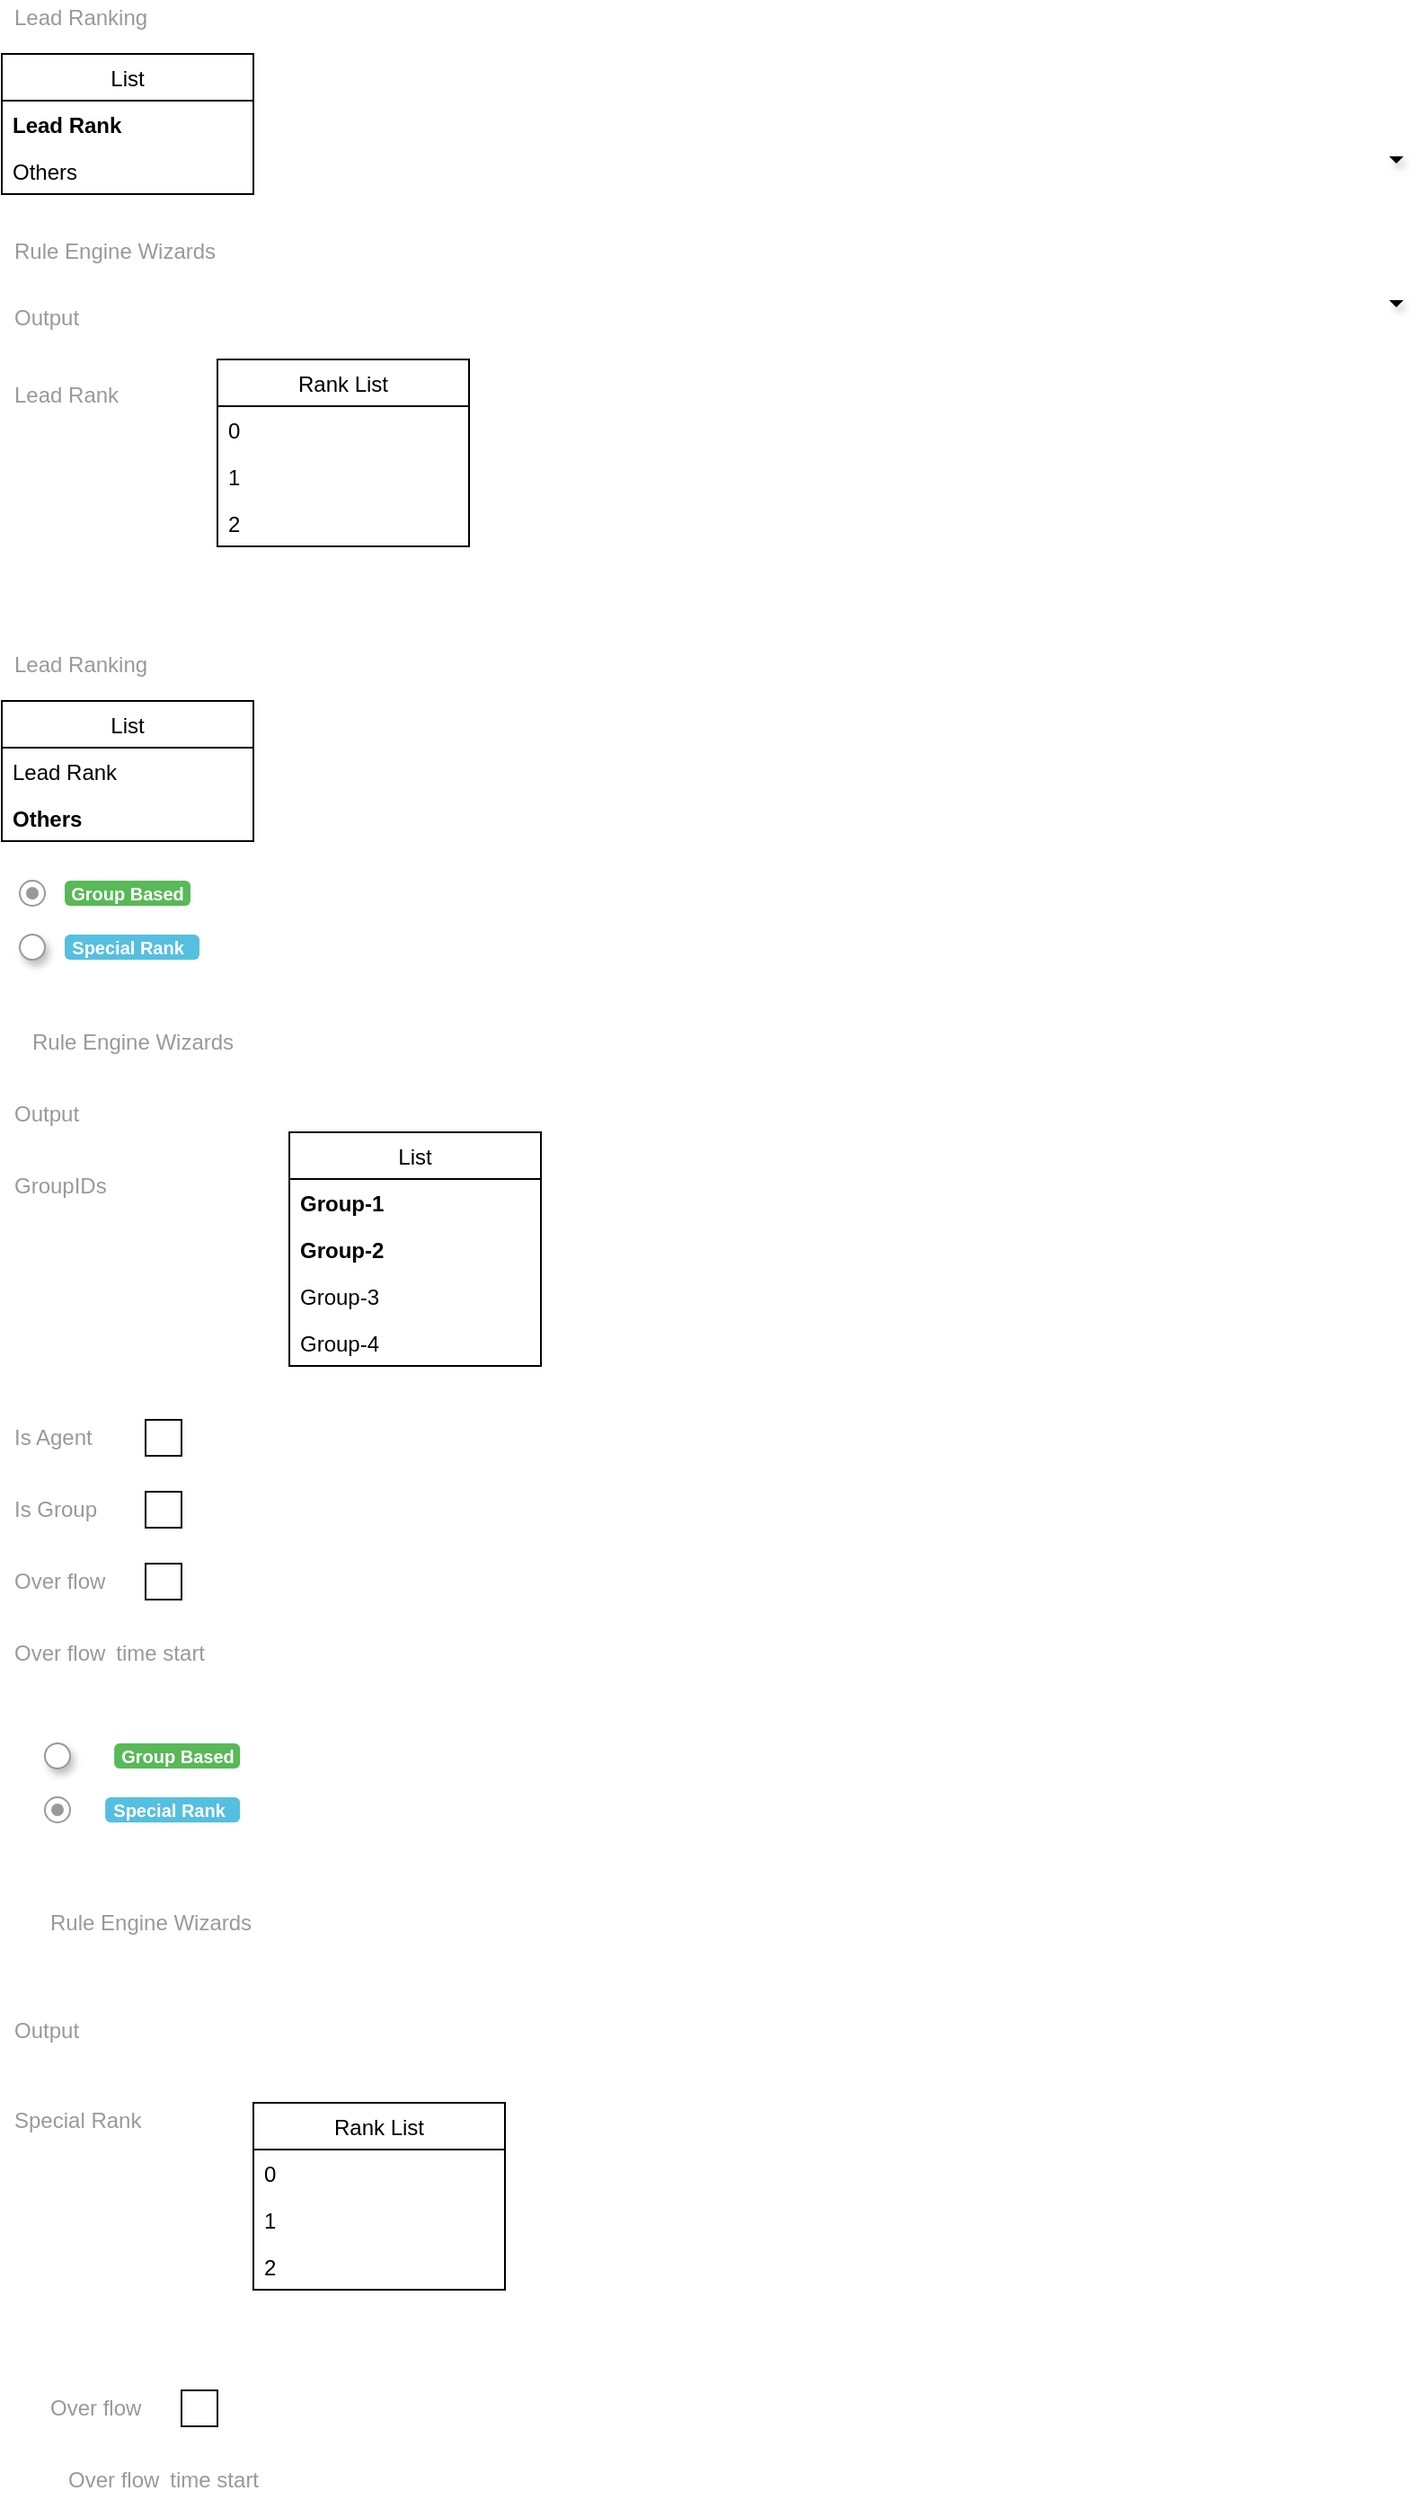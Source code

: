 <mxfile version="18.0.1" type="device"><diagram name="Page-1" id="c9db0220-8083-56f3-ca83-edcdcd058819"><mxGraphModel dx="1108" dy="553" grid="1" gridSize="10" guides="1" tooltips="1" connect="1" arrows="1" fold="1" page="1" pageScale="1.5" pageWidth="826" pageHeight="1169" background="none" math="0" shadow="0"><root><mxCell id="0" style=";html=1;"/><mxCell id="1" style=";html=1;" parent="0"/><mxCell id="3d76a8aef4d5c911-17" value="Lead Ranking&amp;nbsp;" style="html=1;shadow=0;dashed=0;shape=mxgraph.bootstrap.rect;strokeColor=none;fillColor=none;fontColor=#999999;align=left;spacingLeft=5;whiteSpace=wrap;rounded=0;" parent="1" vertex="1"><mxGeometry x="40" y="130" width="200" height="20" as="geometry"/></mxCell><mxCell id="3d76a8aef4d5c911-22" value="" style="shape=triangle;strokeColor=none;fillColor=#000000;direction=south;rounded=0;shadow=1;fontSize=12;fontColor=#000000;align=center;html=1;" parent="1" vertex="1"><mxGeometry x="812" y="217" width="8" height="4" as="geometry"/></mxCell><mxCell id="3d76a8aef4d5c911-26" value="" style="shape=triangle;strokeColor=none;fillColor=#000000;direction=south;rounded=0;shadow=1;fontSize=12;fontColor=#000000;align=center;html=1;" parent="1" vertex="1"><mxGeometry x="812" y="297" width="8" height="4" as="geometry"/></mxCell><mxCell id="3d76a8aef4d5c911-42" value="Group Based" style="html=1;shadow=0;dashed=0;shape=mxgraph.bootstrap.rrect;align=center;rSize=3;strokeColor=none;fillColor=#58B957;fontColor=#ffffff;fontStyle=1;fontSize=10;whiteSpace=wrap;rounded=0;" parent="1" vertex="1"><mxGeometry x="75" y="620" width="70" height="14" as="geometry"/></mxCell><mxCell id="3d76a8aef4d5c911-43" value="" style="html=1;shadow=0;dashed=0;shape=mxgraph.bootstrap.radioButton;strokeColor=#999999;fillColor=#ffffff;rounded=0;fontSize=12;fontColor=#000000;align=center;" parent="1" vertex="1"><mxGeometry x="50" y="620" width="14" height="14" as="geometry"/></mxCell><mxCell id="3d76a8aef4d5c911-44" value="Special Rank&lt;span style=&quot;white-space: pre;&quot;&gt;&#9;&lt;/span&gt;" style="html=1;shadow=0;dashed=0;shape=mxgraph.bootstrap.rrect;align=center;rSize=3;strokeColor=none;fillColor=#55BFE0;fontColor=#ffffff;fontStyle=1;fontSize=10;whiteSpace=wrap;rounded=0;" parent="1" vertex="1"><mxGeometry x="75" y="650" width="75" height="14" as="geometry"/></mxCell><mxCell id="cw_wsKhQMXyUw6eByCzj-1" value="List" style="swimlane;fontStyle=0;childLayout=stackLayout;horizontal=1;startSize=26;fillColor=none;horizontalStack=0;resizeParent=1;resizeParentMax=0;resizeLast=0;collapsible=1;marginBottom=0;" vertex="1" parent="1"><mxGeometry x="40" y="160" width="140" height="78" as="geometry"/></mxCell><mxCell id="cw_wsKhQMXyUw6eByCzj-2" value="Lead Rank    " style="text;strokeColor=none;fillColor=none;align=left;verticalAlign=top;spacingLeft=4;spacingRight=4;overflow=hidden;rotatable=0;points=[[0,0.5],[1,0.5]];portConstraint=eastwest;fontStyle=1" vertex="1" parent="cw_wsKhQMXyUw6eByCzj-1"><mxGeometry y="26" width="140" height="26" as="geometry"/></mxCell><mxCell id="cw_wsKhQMXyUw6eByCzj-3" value="Others    " style="text;strokeColor=none;fillColor=none;align=left;verticalAlign=top;spacingLeft=4;spacingRight=4;overflow=hidden;rotatable=0;points=[[0,0.5],[1,0.5]];portConstraint=eastwest;" vertex="1" parent="cw_wsKhQMXyUw6eByCzj-1"><mxGeometry y="52" width="140" height="26" as="geometry"/></mxCell><mxCell id="cw_wsKhQMXyUw6eByCzj-5" value="Rule Engine Wizards" style="html=1;shadow=0;dashed=0;shape=mxgraph.bootstrap.rect;strokeColor=none;fillColor=none;fontColor=#999999;align=left;spacingLeft=5;whiteSpace=wrap;rounded=0;" vertex="1" parent="1"><mxGeometry x="40" y="260" width="200" height="20" as="geometry"/></mxCell><mxCell id="cw_wsKhQMXyUw6eByCzj-6" value="Output" style="html=1;shadow=0;dashed=0;shape=mxgraph.bootstrap.rect;strokeColor=none;fillColor=none;fontColor=#999999;align=left;spacingLeft=5;whiteSpace=wrap;rounded=0;" vertex="1" parent="1"><mxGeometry x="40" y="297" width="200" height="20" as="geometry"/></mxCell><mxCell id="cw_wsKhQMXyUw6eByCzj-7" value="Lead Rank&lt;span style=&quot;white-space: pre;&quot;&gt;&#9;&lt;/span&gt;" style="html=1;shadow=0;dashed=0;shape=mxgraph.bootstrap.rect;strokeColor=none;fillColor=none;fontColor=#999999;align=left;spacingLeft=5;whiteSpace=wrap;rounded=0;" vertex="1" parent="1"><mxGeometry x="40" y="340" width="100" height="20" as="geometry"/></mxCell><mxCell id="cw_wsKhQMXyUw6eByCzj-8" value="Rank List" style="swimlane;fontStyle=0;childLayout=stackLayout;horizontal=1;startSize=26;fillColor=none;horizontalStack=0;resizeParent=1;resizeParentMax=0;resizeLast=0;collapsible=1;marginBottom=0;" vertex="1" parent="1"><mxGeometry x="160" y="330" width="140" height="104" as="geometry"><mxRectangle x="160" y="330" width="80" height="26" as="alternateBounds"/></mxGeometry></mxCell><mxCell id="cw_wsKhQMXyUw6eByCzj-9" value="0" style="text;strokeColor=none;fillColor=none;align=left;verticalAlign=top;spacingLeft=4;spacingRight=4;overflow=hidden;rotatable=0;points=[[0,0.5],[1,0.5]];portConstraint=eastwest;" vertex="1" parent="cw_wsKhQMXyUw6eByCzj-8"><mxGeometry y="26" width="140" height="26" as="geometry"/></mxCell><mxCell id="cw_wsKhQMXyUw6eByCzj-10" value="1" style="text;strokeColor=none;fillColor=none;align=left;verticalAlign=top;spacingLeft=4;spacingRight=4;overflow=hidden;rotatable=0;points=[[0,0.5],[1,0.5]];portConstraint=eastwest;" vertex="1" parent="cw_wsKhQMXyUw6eByCzj-8"><mxGeometry y="52" width="140" height="26" as="geometry"/></mxCell><mxCell id="cw_wsKhQMXyUw6eByCzj-11" value="2    " style="text;strokeColor=none;fillColor=none;align=left;verticalAlign=top;spacingLeft=4;spacingRight=4;overflow=hidden;rotatable=0;points=[[0,0.5],[1,0.5]];portConstraint=eastwest;" vertex="1" parent="cw_wsKhQMXyUw6eByCzj-8"><mxGeometry y="78" width="140" height="26" as="geometry"/></mxCell><mxCell id="cw_wsKhQMXyUw6eByCzj-12" value="Lead Ranking&amp;nbsp;" style="html=1;shadow=0;dashed=0;shape=mxgraph.bootstrap.rect;strokeColor=none;fillColor=none;fontColor=#999999;align=left;spacingLeft=5;whiteSpace=wrap;rounded=0;" vertex="1" parent="1"><mxGeometry x="40" y="490" width="200" height="20" as="geometry"/></mxCell><mxCell id="cw_wsKhQMXyUw6eByCzj-13" value="List" style="swimlane;fontStyle=0;childLayout=stackLayout;horizontal=1;startSize=26;fillColor=none;horizontalStack=0;resizeParent=1;resizeParentMax=0;resizeLast=0;collapsible=1;marginBottom=0;" vertex="1" parent="1"><mxGeometry x="40" y="520" width="140" height="78" as="geometry"/></mxCell><mxCell id="cw_wsKhQMXyUw6eByCzj-14" value="Lead Rank    " style="text;strokeColor=none;fillColor=none;align=left;verticalAlign=top;spacingLeft=4;spacingRight=4;overflow=hidden;rotatable=0;points=[[0,0.5],[1,0.5]];portConstraint=eastwest;fontStyle=0" vertex="1" parent="cw_wsKhQMXyUw6eByCzj-13"><mxGeometry y="26" width="140" height="26" as="geometry"/></mxCell><mxCell id="cw_wsKhQMXyUw6eByCzj-15" value="Others    " style="text;strokeColor=none;fillColor=none;align=left;verticalAlign=top;spacingLeft=4;spacingRight=4;overflow=hidden;rotatable=0;points=[[0,0.5],[1,0.5]];portConstraint=eastwest;fontStyle=1" vertex="1" parent="cw_wsKhQMXyUw6eByCzj-13"><mxGeometry y="52" width="140" height="26" as="geometry"/></mxCell><mxCell id="cw_wsKhQMXyUw6eByCzj-17" value="Rule Engine Wizards" style="html=1;shadow=0;dashed=0;shape=mxgraph.bootstrap.rect;strokeColor=none;fillColor=none;fontColor=#999999;align=left;spacingLeft=5;whiteSpace=wrap;rounded=0;" vertex="1" parent="1"><mxGeometry x="50" y="700" width="200" height="20" as="geometry"/></mxCell><mxCell id="cw_wsKhQMXyUw6eByCzj-18" value="Output" style="html=1;shadow=0;dashed=0;shape=mxgraph.bootstrap.rect;strokeColor=none;fillColor=none;fontColor=#999999;align=left;spacingLeft=5;whiteSpace=wrap;rounded=0;" vertex="1" parent="1"><mxGeometry x="40" y="740" width="200" height="20" as="geometry"/></mxCell><mxCell id="cw_wsKhQMXyUw6eByCzj-19" value="GroupIDs&lt;span style=&quot;white-space: pre;&quot;&gt;&#9;&lt;/span&gt;" style="html=1;shadow=0;dashed=0;shape=mxgraph.bootstrap.rect;strokeColor=none;fillColor=none;fontColor=#999999;align=left;spacingLeft=5;whiteSpace=wrap;rounded=0;" vertex="1" parent="1"><mxGeometry x="40" y="780" width="100" height="20" as="geometry"/></mxCell><mxCell id="cw_wsKhQMXyUw6eByCzj-22" value="List" style="swimlane;fontStyle=0;childLayout=stackLayout;horizontal=1;startSize=26;fillColor=none;horizontalStack=0;resizeParent=1;resizeParentMax=0;resizeLast=0;collapsible=1;marginBottom=0;" vertex="1" parent="1"><mxGeometry x="200" y="760" width="140" height="130" as="geometry"/></mxCell><mxCell id="cw_wsKhQMXyUw6eByCzj-23" value="Group-1" style="text;strokeColor=none;fillColor=none;align=left;verticalAlign=top;spacingLeft=4;spacingRight=4;overflow=hidden;rotatable=0;points=[[0,0.5],[1,0.5]];portConstraint=eastwest;fontStyle=1" vertex="1" parent="cw_wsKhQMXyUw6eByCzj-22"><mxGeometry y="26" width="140" height="26" as="geometry"/></mxCell><mxCell id="cw_wsKhQMXyUw6eByCzj-24" value="Group-2" style="text;strokeColor=none;fillColor=none;align=left;verticalAlign=top;spacingLeft=4;spacingRight=4;overflow=hidden;rotatable=0;points=[[0,0.5],[1,0.5]];portConstraint=eastwest;fontStyle=1" vertex="1" parent="cw_wsKhQMXyUw6eByCzj-22"><mxGeometry y="52" width="140" height="26" as="geometry"/></mxCell><mxCell id="cw_wsKhQMXyUw6eByCzj-25" value="Group-3" style="text;strokeColor=none;fillColor=none;align=left;verticalAlign=top;spacingLeft=4;spacingRight=4;overflow=hidden;rotatable=0;points=[[0,0.5],[1,0.5]];portConstraint=eastwest;fontStyle=0" vertex="1" parent="cw_wsKhQMXyUw6eByCzj-22"><mxGeometry y="78" width="140" height="26" as="geometry"/></mxCell><mxCell id="cw_wsKhQMXyUw6eByCzj-26" value="Group-4" style="text;strokeColor=none;fillColor=none;align=left;verticalAlign=top;spacingLeft=4;spacingRight=4;overflow=hidden;rotatable=0;points=[[0,0.5],[1,0.5]];portConstraint=eastwest;fontStyle=0" vertex="1" parent="cw_wsKhQMXyUw6eByCzj-22"><mxGeometry y="104" width="140" height="26" as="geometry"/></mxCell><mxCell id="cw_wsKhQMXyUw6eByCzj-27" value="Is Agent&lt;span style=&quot;white-space: pre;&quot;&gt;&#9;&lt;/span&gt;" style="html=1;shadow=0;dashed=0;shape=mxgraph.bootstrap.rect;strokeColor=none;fillColor=none;fontColor=#999999;align=left;spacingLeft=5;whiteSpace=wrap;rounded=0;" vertex="1" parent="1"><mxGeometry x="40" y="920" width="100" height="20" as="geometry"/></mxCell><mxCell id="cw_wsKhQMXyUw6eByCzj-28" value="" style="whiteSpace=wrap;html=1;aspect=fixed;" vertex="1" parent="1"><mxGeometry x="120" y="920" width="20" height="20" as="geometry"/></mxCell><mxCell id="cw_wsKhQMXyUw6eByCzj-29" value="Is Group&lt;span style=&quot;white-space: pre;&quot;&gt;&#9;&lt;/span&gt;" style="html=1;shadow=0;dashed=0;shape=mxgraph.bootstrap.rect;strokeColor=none;fillColor=none;fontColor=#999999;align=left;spacingLeft=5;whiteSpace=wrap;rounded=0;" vertex="1" parent="1"><mxGeometry x="40" y="960" width="70" height="20" as="geometry"/></mxCell><mxCell id="cw_wsKhQMXyUw6eByCzj-30" value="" style="whiteSpace=wrap;html=1;aspect=fixed;" vertex="1" parent="1"><mxGeometry x="120" y="960" width="20" height="20" as="geometry"/></mxCell><mxCell id="cw_wsKhQMXyUw6eByCzj-31" value="Over flow&lt;span style=&quot;white-space: pre;&quot;&gt;&#9;&lt;/span&gt;" style="html=1;shadow=0;dashed=0;shape=mxgraph.bootstrap.rect;strokeColor=none;fillColor=none;fontColor=#999999;align=left;spacingLeft=5;whiteSpace=wrap;rounded=0;" vertex="1" parent="1"><mxGeometry x="40" y="1000" width="70" height="20" as="geometry"/></mxCell><mxCell id="cw_wsKhQMXyUw6eByCzj-32" value="" style="whiteSpace=wrap;html=1;aspect=fixed;" vertex="1" parent="1"><mxGeometry x="120" y="1000" width="20" height="20" as="geometry"/></mxCell><mxCell id="cw_wsKhQMXyUw6eByCzj-33" value="Over flow&lt;span style=&quot;white-space: pre;&quot;&gt;&#9;&lt;/span&gt;&amp;nbsp;time start" style="html=1;shadow=0;dashed=0;shape=mxgraph.bootstrap.rect;strokeColor=none;fillColor=none;fontColor=#999999;align=left;spacingLeft=5;whiteSpace=wrap;rounded=0;" vertex="1" parent="1"><mxGeometry x="40" y="1040" width="120" height="20" as="geometry"/></mxCell><mxCell id="cw_wsKhQMXyUw6eByCzj-38" value="" style="shape=ellipse;dashed=0;strokeColor=#999999;fillColor=#ffffff;html=1;rounded=0;shadow=1;fontSize=12;fontColor=#000000;align=center;rotation=-30;" vertex="1" parent="1"><mxGeometry x="50" y="650" width="14" height="14" as="geometry"/></mxCell><mxCell id="cw_wsKhQMXyUw6eByCzj-39" value="Group Based" style="html=1;shadow=0;dashed=0;shape=mxgraph.bootstrap.rrect;align=center;rSize=3;strokeColor=none;fillColor=#58B957;fontColor=#ffffff;fontStyle=1;fontSize=10;whiteSpace=wrap;rounded=0;" vertex="1" parent="1"><mxGeometry x="102.562" y="1100" width="70" height="14" as="geometry"/></mxCell><mxCell id="cw_wsKhQMXyUw6eByCzj-40" value="" style="html=1;shadow=0;dashed=0;shape=mxgraph.bootstrap.radioButton;strokeColor=#999999;fillColor=#ffffff;rounded=0;fontSize=12;fontColor=#000000;align=center;" vertex="1" parent="1"><mxGeometry x="64.002" y="1130" width="14" height="14" as="geometry"/></mxCell><mxCell id="cw_wsKhQMXyUw6eByCzj-41" value="Special Rank&lt;span style=&quot;white-space: pre;&quot;&gt;&#9;&lt;/span&gt;" style="html=1;shadow=0;dashed=0;shape=mxgraph.bootstrap.rrect;align=center;rSize=3;strokeColor=none;fillColor=#55BFE0;fontColor=#ffffff;fontStyle=1;fontSize=10;whiteSpace=wrap;rounded=0;" vertex="1" parent="1"><mxGeometry x="97.562" y="1130" width="75" height="14" as="geometry"/></mxCell><mxCell id="cw_wsKhQMXyUw6eByCzj-47" value="" style="shape=ellipse;dashed=0;strokeColor=#999999;fillColor=#ffffff;html=1;rounded=0;shadow=1;fontSize=12;fontColor=#000000;align=center;rotation=-30;" vertex="1" parent="1"><mxGeometry x="64.002" y="1100.002" width="14" height="14" as="geometry"/></mxCell><mxCell id="cw_wsKhQMXyUw6eByCzj-49" value="Rule Engine Wizards" style="html=1;shadow=0;dashed=0;shape=mxgraph.bootstrap.rect;strokeColor=none;fillColor=none;fontColor=#999999;align=left;spacingLeft=5;whiteSpace=wrap;rounded=0;" vertex="1" parent="1"><mxGeometry x="60" y="1190" width="200" height="20" as="geometry"/></mxCell><mxCell id="cw_wsKhQMXyUw6eByCzj-50" value="Output" style="html=1;shadow=0;dashed=0;shape=mxgraph.bootstrap.rect;strokeColor=none;fillColor=none;fontColor=#999999;align=left;spacingLeft=5;whiteSpace=wrap;rounded=0;" vertex="1" parent="1"><mxGeometry x="40" y="1250" width="200" height="20" as="geometry"/></mxCell><mxCell id="cw_wsKhQMXyUw6eByCzj-51" value="Special Rank" style="html=1;shadow=0;dashed=0;shape=mxgraph.bootstrap.rect;strokeColor=none;fillColor=none;fontColor=#999999;align=left;spacingLeft=5;whiteSpace=wrap;rounded=0;" vertex="1" parent="1"><mxGeometry x="40" y="1300" width="130" height="20" as="geometry"/></mxCell><mxCell id="cw_wsKhQMXyUw6eByCzj-52" value="Rank List" style="swimlane;fontStyle=0;childLayout=stackLayout;horizontal=1;startSize=26;fillColor=none;horizontalStack=0;resizeParent=1;resizeParentMax=0;resizeLast=0;collapsible=1;marginBottom=0;" vertex="1" parent="1"><mxGeometry x="180" y="1300" width="140" height="104" as="geometry"><mxRectangle x="160" y="330" width="80" height="26" as="alternateBounds"/></mxGeometry></mxCell><mxCell id="cw_wsKhQMXyUw6eByCzj-53" value="0" style="text;strokeColor=none;fillColor=none;align=left;verticalAlign=top;spacingLeft=4;spacingRight=4;overflow=hidden;rotatable=0;points=[[0,0.5],[1,0.5]];portConstraint=eastwest;" vertex="1" parent="cw_wsKhQMXyUw6eByCzj-52"><mxGeometry y="26" width="140" height="26" as="geometry"/></mxCell><mxCell id="cw_wsKhQMXyUw6eByCzj-54" value="1" style="text;strokeColor=none;fillColor=none;align=left;verticalAlign=top;spacingLeft=4;spacingRight=4;overflow=hidden;rotatable=0;points=[[0,0.5],[1,0.5]];portConstraint=eastwest;" vertex="1" parent="cw_wsKhQMXyUw6eByCzj-52"><mxGeometry y="52" width="140" height="26" as="geometry"/></mxCell><mxCell id="cw_wsKhQMXyUw6eByCzj-55" value="2    " style="text;strokeColor=none;fillColor=none;align=left;verticalAlign=top;spacingLeft=4;spacingRight=4;overflow=hidden;rotatable=0;points=[[0,0.5],[1,0.5]];portConstraint=eastwest;" vertex="1" parent="cw_wsKhQMXyUw6eByCzj-52"><mxGeometry y="78" width="140" height="26" as="geometry"/></mxCell><mxCell id="cw_wsKhQMXyUw6eByCzj-56" value="Over flow&lt;span style=&quot;white-space: pre;&quot;&gt;&#9;&lt;/span&gt;" style="html=1;shadow=0;dashed=0;shape=mxgraph.bootstrap.rect;strokeColor=none;fillColor=none;fontColor=#999999;align=left;spacingLeft=5;whiteSpace=wrap;rounded=0;" vertex="1" parent="1"><mxGeometry x="60" y="1460" width="70" height="20" as="geometry"/></mxCell><mxCell id="cw_wsKhQMXyUw6eByCzj-57" value="" style="whiteSpace=wrap;html=1;aspect=fixed;" vertex="1" parent="1"><mxGeometry x="140" y="1460" width="20" height="20" as="geometry"/></mxCell><mxCell id="cw_wsKhQMXyUw6eByCzj-58" value="Over flow&lt;span style=&quot;white-space: pre;&quot;&gt;&#9;&lt;/span&gt;&amp;nbsp;time start" style="html=1;shadow=0;dashed=0;shape=mxgraph.bootstrap.rect;strokeColor=none;fillColor=none;fontColor=#999999;align=left;spacingLeft=5;whiteSpace=wrap;rounded=0;" vertex="1" parent="1"><mxGeometry x="70" y="1500" width="120" height="20" as="geometry"/></mxCell></root></mxGraphModel></diagram></mxfile>